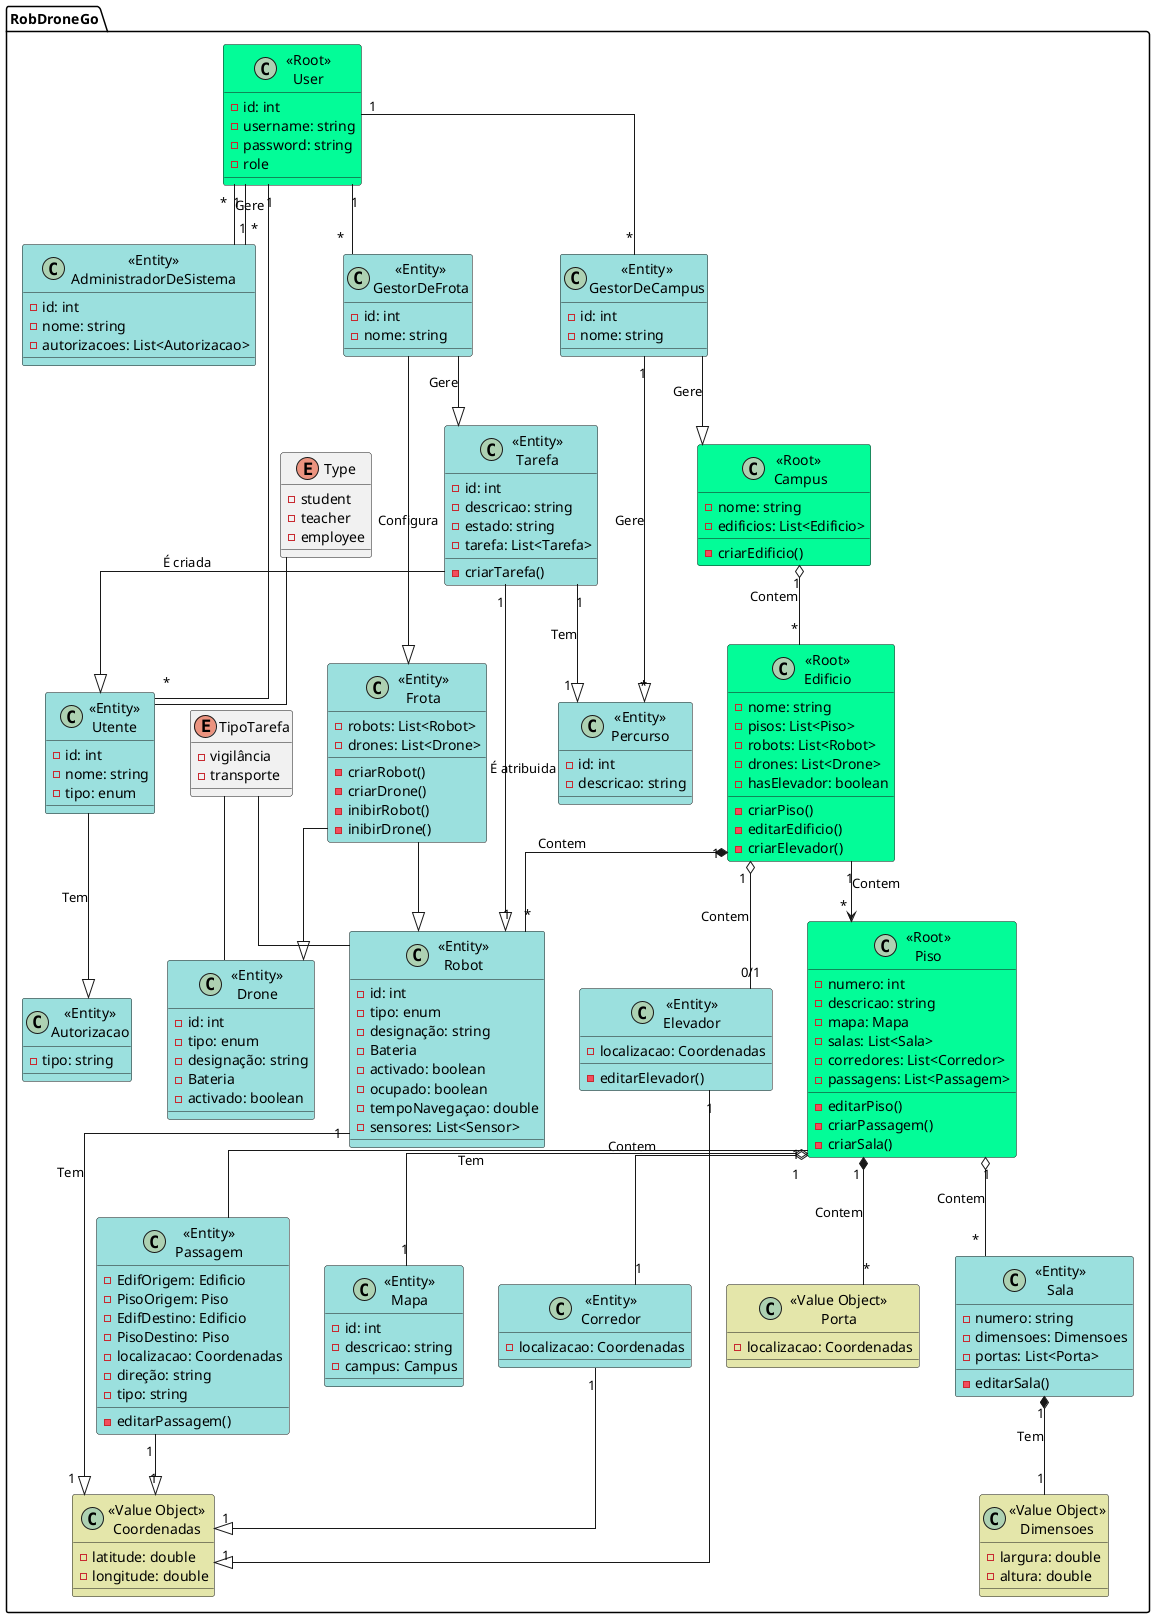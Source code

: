 @startuml RobDroneGo
'orto:
'left to right direction
top to bottom direction
skinparam linetype ortho
'skinparam linetype polyline

package "RobDroneGo" {
  class "<<Root>> \nCampus" as Campus #03fc98{
    - nome: string
    - edificios: List<Edificio>
    - criarEdificio()
  }

  class "<<Entity>>\nFrota" as Frota #9be0de{
    - robots: List<Robot>
    - drones: List<Drone>
    - criarRobot()
    - criarDrone()
    - inibirRobot()
    - inibirDrone()
  }

  class "<<Root>>\nEdificio" as Edificio #03fc98{
    - nome: string
    - pisos: List<Piso>
    - robots: List<Robot>
    - drones: List<Drone>
    - hasElevador: boolean
    - criarPiso()
    - editarEdificio()
    - criarElevador()
  }

  class "<<Root>>\nPiso" as Piso #03fc98{
    - numero: int
    - descricao: string
    - mapa: Mapa
    - salas: List<Sala>
    - corredores: List<Corredor>
    - passagens: List<Passagem>
    - editarPiso()
    - criarPassagem()
    - criarSala()
  }

  class "<<Entity>>\nSala" as Sala #9be0de{
    - numero: string
    - dimensoes: Dimensoes
    - portas: List<Porta>
    - editarSala()
  }

  class "<<Entity>>\nElevador" as Elevador #9be0de{
    - localizacao: Coordenadas
    - editarElevador()
  }

  class "<<Entity>>\nCorredor" as Corredor #9be0de{
    - localizacao: Coordenadas
  }

  class "<<Entity>>\nRobot" as Robot #9be0de{
    - id: int
    - tipo: enum
    - designação: string
    - Bateria
    - activado: boolean
    - ocupado: boolean
    - tempoNavegaçao: double
    - sensores: List<Sensor>
  }

  class "<<Entity>>\nDrone" as Drone #9be0de{
    - id: int
    - tipo: enum
    - designação: string
    - Bateria
    - activado: boolean
  }

  class "<<Entity>>\nUtente" as Utente #9be0de{
    - id: int
    - nome: string
    - tipo: enum
  }

  enum Type{
  - student
  - teacher
  - employee
  }

  class "<<Entity>>\nAdministradorDeSistema" as AdministradorDeSistema #9be0de{
    - id: int
    - nome: string
    - autorizacoes: List<Autorizacao>
  }

  class "<<Entity>>\nGestorDeFrota" as GestorDeFrota #9be0de{
    - id: int
    - nome: string
  }

  class "<<Entity>>\nGestorDeCampus" as GestorDeCampus #9be0de{
    - id: int
    - nome: string
  }

  class "<<Entity>>\nTarefa" as Tarefa #9be0de{
    - id: int
    - descricao: string
    - estado: string
    - tarefa: List<Tarefa>
    - criarTarefa()
  }
  enum "TipoTarefa" as TipoTarefa{
    - vigilância
    - transporte
  }

  class "<<Entity>>\nPercurso" as Percurso #9be0de{
    - id: int
    - descricao: string
  }

  class "<<Entity>>\nMapa" as Mapa #9be0de{
    - id: int
    - descricao: string
    - campus: Campus
  }

  class "<<Entity>>\nAutorizacao" as Autorizacao #9be0de{
    - tipo: string
  }

  class "<<Entity>>\nPassagem" as Passagem #9be0de{
    - EdifOrigem: Edificio
    - PisoOrigem: Piso
    - EdifDestino: Edificio
    - PisoDestino: Piso
    - localizacao: Coordenadas
    - direção: string
    - tipo: string
    - editarPassagem()
  }

  class "<<Root>>\nUser" as User #03fc98{
    - id: int
    - username: string
    - password: string
    - role
  }

  class "<<Value Object>>\nCoordenadas" as Coordenadas #e4e6aa{
    - latitude: double
    - longitude: double
  }

  class "<<Value Object>>\nDimensoes" as Dimensoes #e4e6aa{
    - largura: double
    - altura: double
  }

  class "<<Value Object>>\nPorta" as Porta #e4e6aa{
    - localizacao: Coordenadas
  }



  Campus "1" o-- "*" Edificio : Contem
  Edificio "1" --> "*" Piso : Contem
  Piso "1" o-- "*" Sala : Contem
  Edificio "1" o-- "0/1" Elevador : Contem
  Piso "1" o-- "1" Corredor : Contem
  Piso "1" *-- "*" Porta : Contem
  Edificio "1" *-- "*" Robot : Contem
  Utente --|> Autorizacao : Tem
  GestorDeFrota --|> Frota :Configura
  Frota --|> Robot
  Frota --|> Drone
  GestorDeFrota --|> Tarefa : Gere
  GestorDeCampus --|> Campus :Gere
  GestorDeCampus "1" --|> "*"Percurso: Gere
  Tarefa --|> Utente : É criada
  Tarefa "1"--|> "1"Robot : É atribuida
  Tarefa "1"--|> "1"Percurso : Tem
  Robot "1" --|> "1" Coordenadas : Tem
  Sala "1" *-- "1"Dimensoes : Tem
  Piso -- Passagem : Tem
  Type -- Utente
  User "1"-- "*" Utente
  User "1"-- "*" GestorDeFrota
  User "1"-- "*" GestorDeCampus
  User "1"-- "*" AdministradorDeSistema
  AdministradorDeSistema "1"-- "*" User : Gere
  Piso "1" o-- "1" Mapa
  Passagem "1"--|> "1"Coordenadas
  Elevador "1"--|> "1"Coordenadas
  Corredor "1"--|> "1"Coordenadas
  TipoTarefa -- Robot
  TipoTarefa -- Drone
}

@enduml
